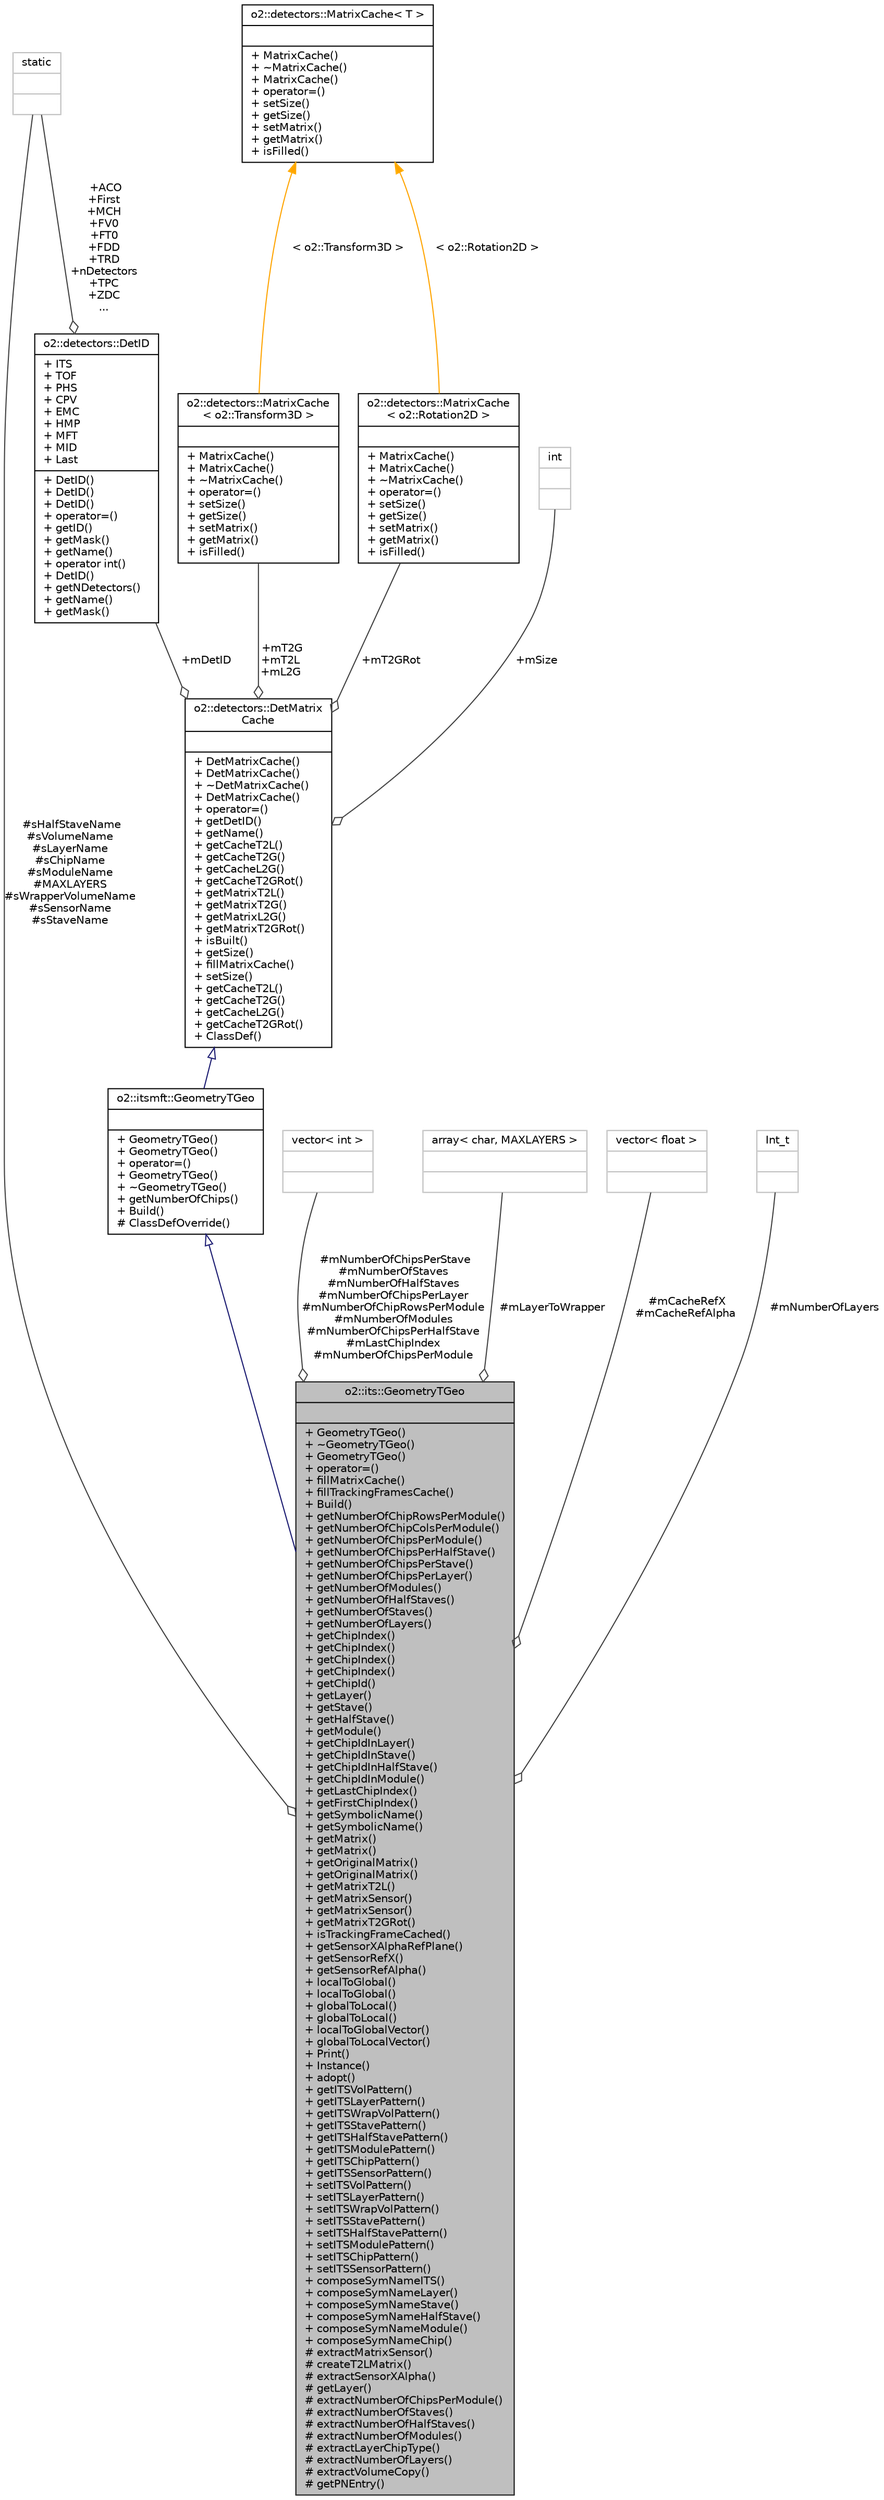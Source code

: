digraph "o2::its::GeometryTGeo"
{
 // INTERACTIVE_SVG=YES
  bgcolor="transparent";
  edge [fontname="Helvetica",fontsize="10",labelfontname="Helvetica",labelfontsize="10"];
  node [fontname="Helvetica",fontsize="10",shape=record];
  Node1 [label="{o2::its::GeometryTGeo\n||+ GeometryTGeo()\l+ ~GeometryTGeo()\l+ GeometryTGeo()\l+ operator=()\l+ fillMatrixCache()\l+ fillTrackingFramesCache()\l+ Build()\l+ getNumberOfChipRowsPerModule()\l+ getNumberOfChipColsPerModule()\l+ getNumberOfChipsPerModule()\l+ getNumberOfChipsPerHalfStave()\l+ getNumberOfChipsPerStave()\l+ getNumberOfChipsPerLayer()\l+ getNumberOfModules()\l+ getNumberOfHalfStaves()\l+ getNumberOfStaves()\l+ getNumberOfLayers()\l+ getChipIndex()\l+ getChipIndex()\l+ getChipIndex()\l+ getChipIndex()\l+ getChipId()\l+ getLayer()\l+ getStave()\l+ getHalfStave()\l+ getModule()\l+ getChipIdInLayer()\l+ getChipIdInStave()\l+ getChipIdInHalfStave()\l+ getChipIdInModule()\l+ getLastChipIndex()\l+ getFirstChipIndex()\l+ getSymbolicName()\l+ getSymbolicName()\l+ getMatrix()\l+ getMatrix()\l+ getOriginalMatrix()\l+ getOriginalMatrix()\l+ getMatrixT2L()\l+ getMatrixSensor()\l+ getMatrixSensor()\l+ getMatrixT2GRot()\l+ isTrackingFrameCached()\l+ getSensorXAlphaRefPlane()\l+ getSensorRefX()\l+ getSensorRefAlpha()\l+ localToGlobal()\l+ localToGlobal()\l+ globalToLocal()\l+ globalToLocal()\l+ localToGlobalVector()\l+ globalToLocalVector()\l+ Print()\l+ Instance()\l+ adopt()\l+ getITSVolPattern()\l+ getITSLayerPattern()\l+ getITSWrapVolPattern()\l+ getITSStavePattern()\l+ getITSHalfStavePattern()\l+ getITSModulePattern()\l+ getITSChipPattern()\l+ getITSSensorPattern()\l+ setITSVolPattern()\l+ setITSLayerPattern()\l+ setITSWrapVolPattern()\l+ setITSStavePattern()\l+ setITSHalfStavePattern()\l+ setITSModulePattern()\l+ setITSChipPattern()\l+ setITSSensorPattern()\l+ composeSymNameITS()\l+ composeSymNameLayer()\l+ composeSymNameStave()\l+ composeSymNameHalfStave()\l+ composeSymNameModule()\l+ composeSymNameChip()\l# extractMatrixSensor()\l# createT2LMatrix()\l# extractSensorXAlpha()\l# getLayer()\l# extractNumberOfChipsPerModule()\l# extractNumberOfStaves()\l# extractNumberOfHalfStaves()\l# extractNumberOfModules()\l# extractLayerChipType()\l# extractNumberOfLayers()\l# extractVolumeCopy()\l# getPNEntry()\l}",height=0.2,width=0.4,color="black", fillcolor="grey75", style="filled", fontcolor="black"];
  Node2 -> Node1 [dir="back",color="midnightblue",fontsize="10",style="solid",arrowtail="onormal",fontname="Helvetica"];
  Node2 [label="{o2::itsmft::GeometryTGeo\n||+ GeometryTGeo()\l+ GeometryTGeo()\l+ operator=()\l+ GeometryTGeo()\l+ ~GeometryTGeo()\l+ getNumberOfChips()\l+ Build()\l# ClassDefOverride()\l}",height=0.2,width=0.4,color="black",URL="$d9/d02/classo2_1_1itsmft_1_1GeometryTGeo.html"];
  Node3 -> Node2 [dir="back",color="midnightblue",fontsize="10",style="solid",arrowtail="onormal",fontname="Helvetica"];
  Node3 [label="{o2::detectors::DetMatrix\lCache\n||+ DetMatrixCache()\l+ DetMatrixCache()\l+ ~DetMatrixCache()\l+ DetMatrixCache()\l+ operator=()\l+ getDetID()\l+ getName()\l+ getCacheT2L()\l+ getCacheT2G()\l+ getCacheL2G()\l+ getCacheT2GRot()\l+ getMatrixT2L()\l+ getMatrixT2G()\l+ getMatrixL2G()\l+ getMatrixT2GRot()\l+ isBuilt()\l+ getSize()\l+ fillMatrixCache()\l+ setSize()\l+ getCacheT2L()\l+ getCacheT2G()\l+ getCacheL2G()\l+ getCacheT2GRot()\l+ ClassDef()\l}",height=0.2,width=0.4,color="black",URL="$df/d06/classo2_1_1detectors_1_1DetMatrixCache.html"];
  Node4 -> Node3 [color="grey25",fontsize="10",style="solid",label=" +mDetID" ,arrowhead="odiamond",fontname="Helvetica"];
  Node4 [label="{o2::detectors::DetID\n|+ ITS\l+ TOF\l+ PHS\l+ CPV\l+ EMC\l+ HMP\l+ MFT\l+ MID\l+ Last\l|+ DetID()\l+ DetID()\l+ DetID()\l+ operator=()\l+ getID()\l+ getMask()\l+ getName()\l+ operator int()\l+ DetID()\l+ getNDetectors()\l+ getName()\l+ getMask()\l}",height=0.2,width=0.4,color="black",URL="$d6/dd5/classo2_1_1detectors_1_1DetID.html",tooltip="Static class with identifiers, bitmasks and names for ALICE detectors. "];
  Node5 -> Node4 [color="grey25",fontsize="10",style="solid",label=" +ACO\n+First\n+MCH\n+FV0\n+FT0\n+FDD\n+TRD\n+nDetectors\n+TPC\n+ZDC\n..." ,arrowhead="odiamond",fontname="Helvetica"];
  Node5 [label="{static\n||}",height=0.2,width=0.4,color="grey75"];
  Node6 -> Node3 [color="grey25",fontsize="10",style="solid",label=" +mT2G\n+mT2L\n+mL2G" ,arrowhead="odiamond",fontname="Helvetica"];
  Node6 [label="{o2::detectors::MatrixCache\l\< o2::Transform3D \>\n||+ MatrixCache()\l+ MatrixCache()\l+ ~MatrixCache()\l+ operator=()\l+ setSize()\l+ getSize()\l+ setMatrix()\l+ getMatrix()\l+ isFilled()\l}",height=0.2,width=0.4,color="black",URL="$d4/daa/classo2_1_1detectors_1_1MatrixCache.html"];
  Node7 -> Node6 [dir="back",color="orange",fontsize="10",style="solid",label=" \< o2::Transform3D \>" ,fontname="Helvetica"];
  Node7 [label="{o2::detectors::MatrixCache\< T \>\n||+ MatrixCache()\l+ ~MatrixCache()\l+ MatrixCache()\l+ operator=()\l+ setSize()\l+ getSize()\l+ setMatrix()\l+ getMatrix()\l+ isFilled()\l}",height=0.2,width=0.4,color="black",URL="$d4/daa/classo2_1_1detectors_1_1MatrixCache.html",tooltip="MatrixCache is a vector of cached transform matrices (per sensor) for specific Transformation type..."];
  Node8 -> Node3 [color="grey25",fontsize="10",style="solid",label=" +mSize" ,arrowhead="odiamond",fontname="Helvetica"];
  Node8 [label="{int\n||}",height=0.2,width=0.4,color="grey75"];
  Node9 -> Node3 [color="grey25",fontsize="10",style="solid",label=" +mT2GRot" ,arrowhead="odiamond",fontname="Helvetica"];
  Node9 [label="{o2::detectors::MatrixCache\l\< o2::Rotation2D \>\n||+ MatrixCache()\l+ MatrixCache()\l+ ~MatrixCache()\l+ operator=()\l+ setSize()\l+ getSize()\l+ setMatrix()\l+ getMatrix()\l+ isFilled()\l}",height=0.2,width=0.4,color="black",URL="$d4/daa/classo2_1_1detectors_1_1MatrixCache.html"];
  Node7 -> Node9 [dir="back",color="orange",fontsize="10",style="solid",label=" \< o2::Rotation2D \>" ,fontname="Helvetica"];
  Node10 -> Node1 [color="grey25",fontsize="10",style="solid",label=" #mNumberOfChipsPerStave\n#mNumberOfStaves\n#mNumberOfHalfStaves\n#mNumberOfChipsPerLayer\n#mNumberOfChipRowsPerModule\n#mNumberOfModules\n#mNumberOfChipsPerHalfStave\n#mLastChipIndex\n#mNumberOfChipsPerModule" ,arrowhead="odiamond",fontname="Helvetica"];
  Node10 [label="{vector\< int \>\n||}",height=0.2,width=0.4,color="grey75"];
  Node11 -> Node1 [color="grey25",fontsize="10",style="solid",label=" #mLayerToWrapper" ,arrowhead="odiamond",fontname="Helvetica"];
  Node11 [label="{array\< char, MAXLAYERS \>\n||}",height=0.2,width=0.4,color="grey75"];
  Node12 -> Node1 [color="grey25",fontsize="10",style="solid",label=" #mCacheRefX\n#mCacheRefAlpha" ,arrowhead="odiamond",fontname="Helvetica"];
  Node12 [label="{vector\< float \>\n||}",height=0.2,width=0.4,color="grey75"];
  Node5 -> Node1 [color="grey25",fontsize="10",style="solid",label=" #sHalfStaveName\n#sVolumeName\n#sLayerName\n#sChipName\n#sModuleName\n#MAXLAYERS\n#sWrapperVolumeName\n#sSensorName\n#sStaveName" ,arrowhead="odiamond",fontname="Helvetica"];
  Node13 -> Node1 [color="grey25",fontsize="10",style="solid",label=" #mNumberOfLayers" ,arrowhead="odiamond",fontname="Helvetica"];
  Node13 [label="{Int_t\n||}",height=0.2,width=0.4,color="grey75"];
}

